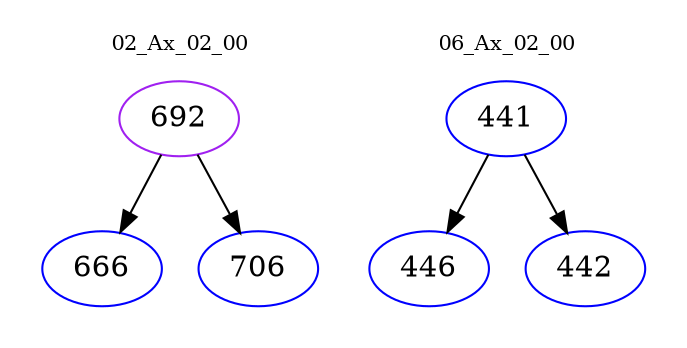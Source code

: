 digraph{
subgraph cluster_0 {
color = white
label = "02_Ax_02_00";
fontsize=10;
T0_692 [label="692", color="purple"]
T0_692 -> T0_666 [color="black"]
T0_666 [label="666", color="blue"]
T0_692 -> T0_706 [color="black"]
T0_706 [label="706", color="blue"]
}
subgraph cluster_1 {
color = white
label = "06_Ax_02_00";
fontsize=10;
T1_441 [label="441", color="blue"]
T1_441 -> T1_446 [color="black"]
T1_446 [label="446", color="blue"]
T1_441 -> T1_442 [color="black"]
T1_442 [label="442", color="blue"]
}
}

